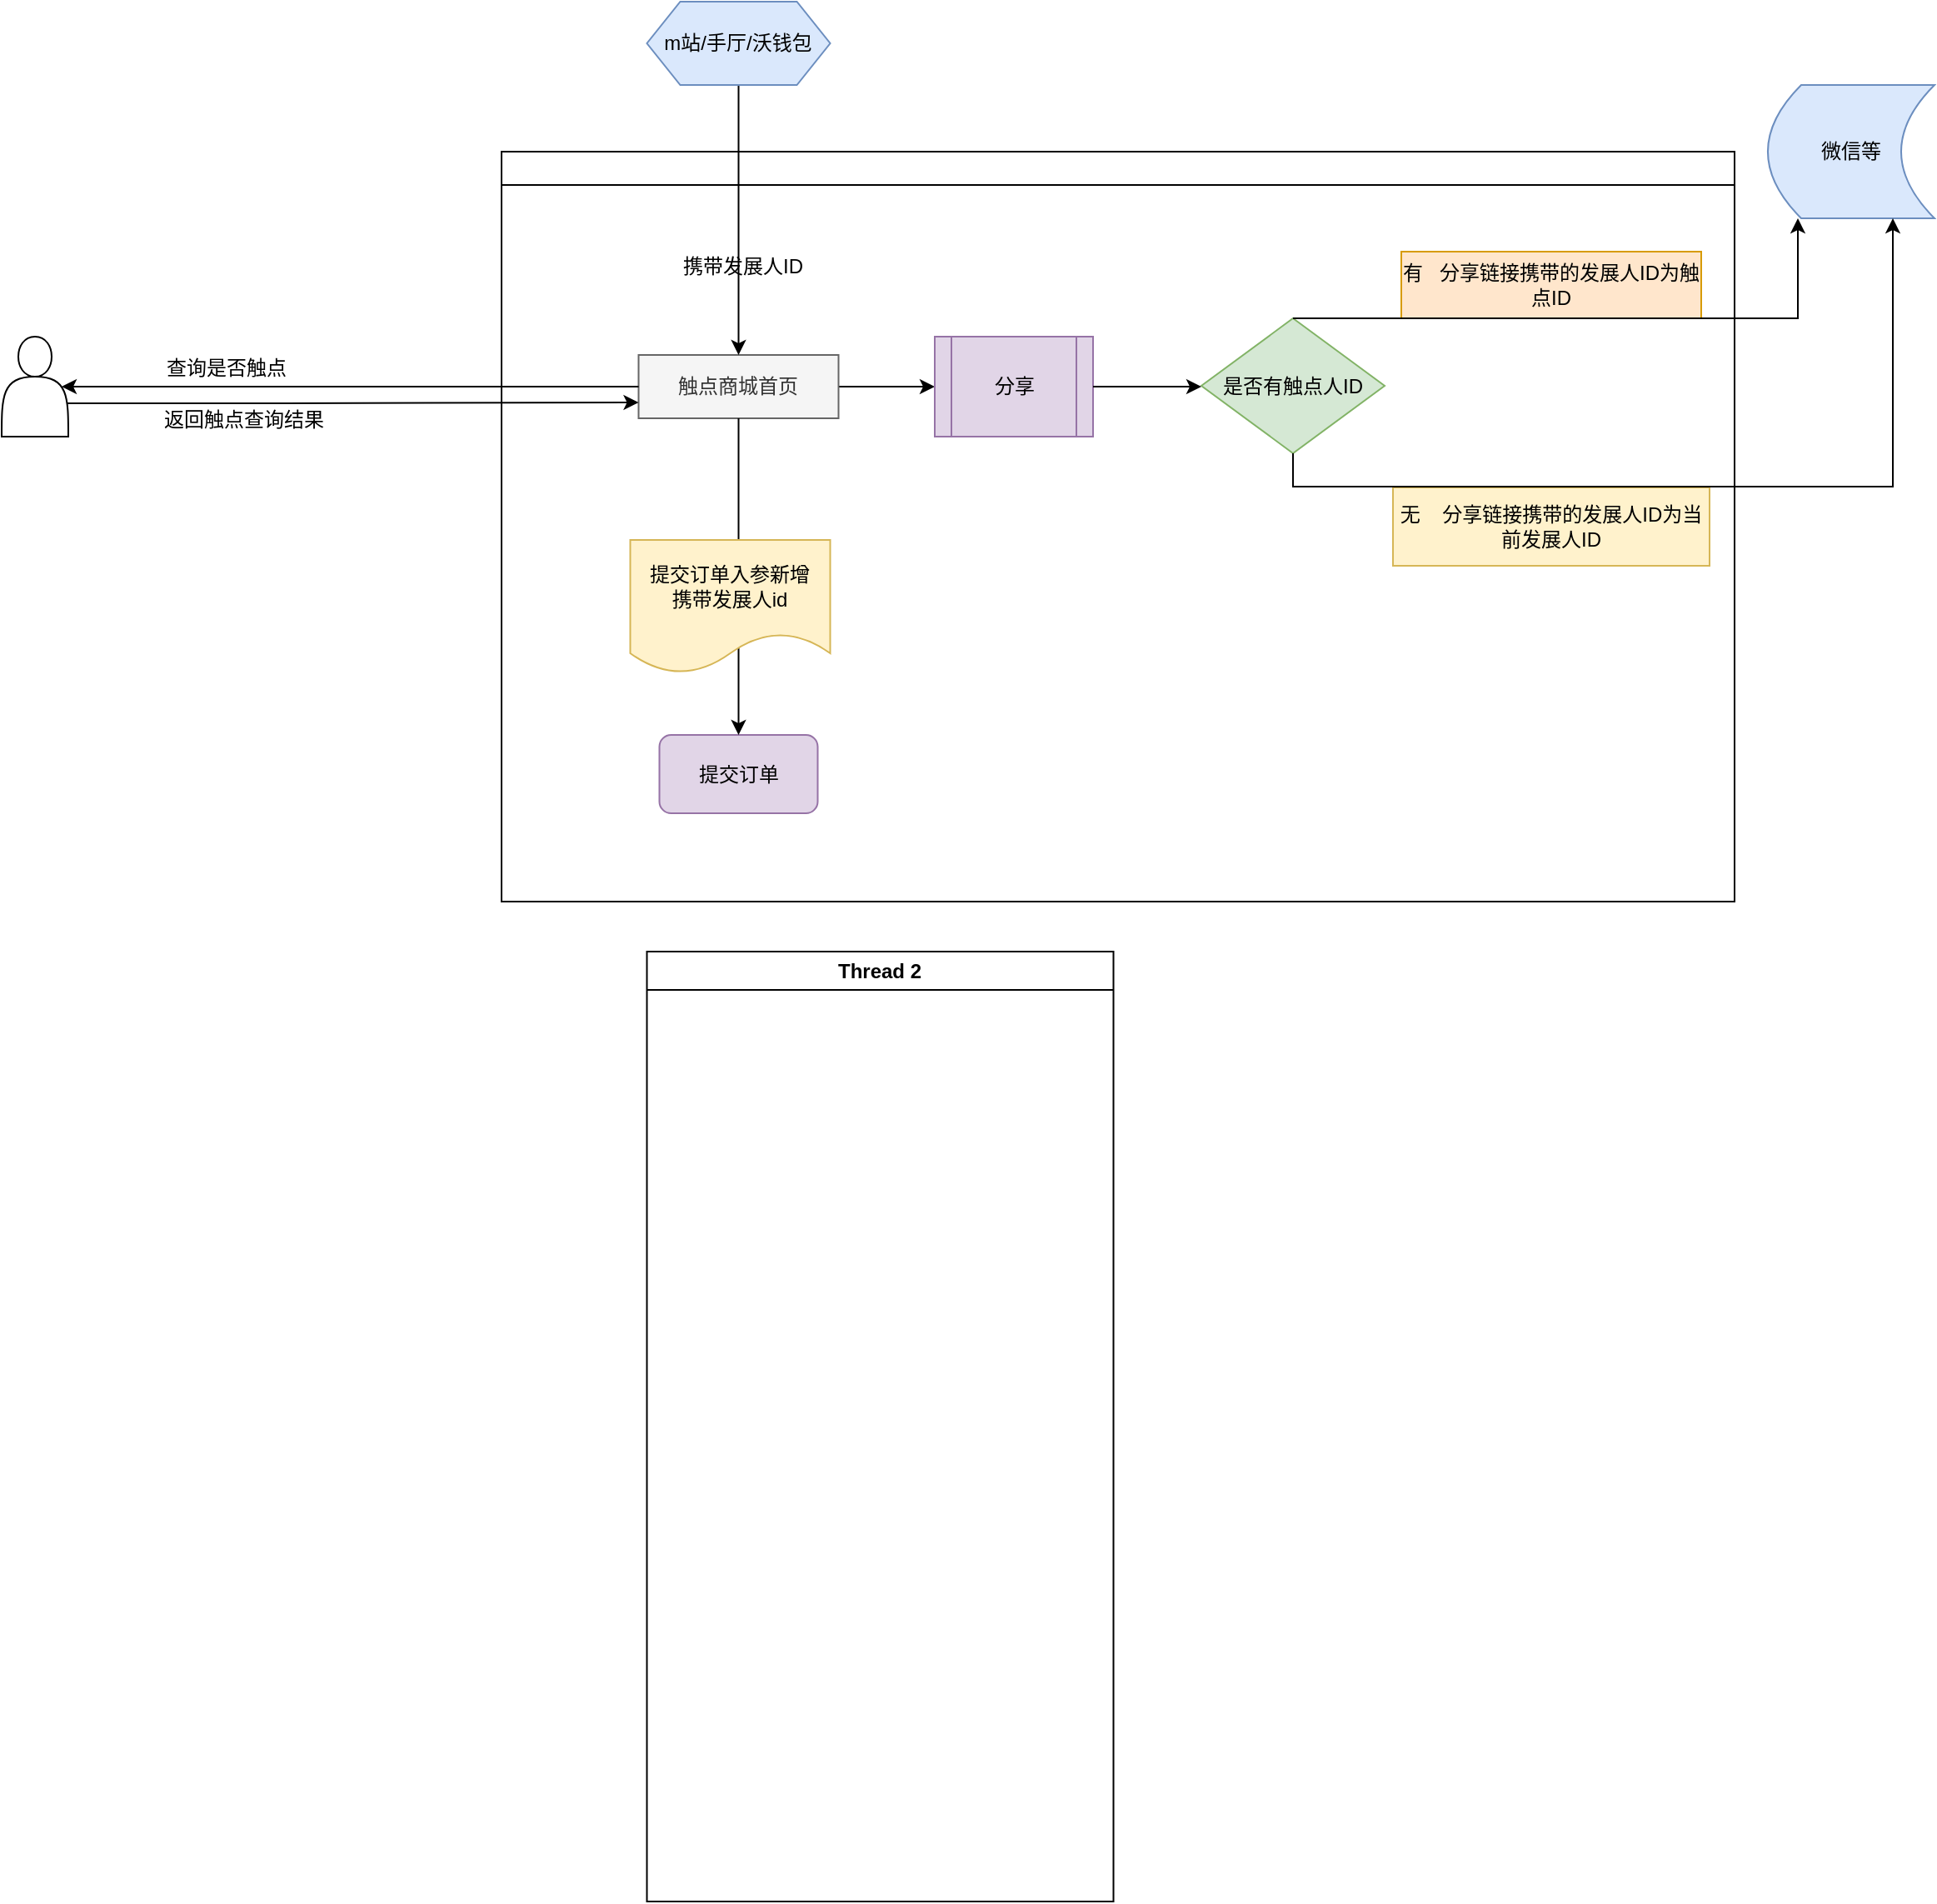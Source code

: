 <mxfile version="14.2.5" type="github">
  <diagram name="Page-1" id="e7e014a7-5840-1c2e-5031-d8a46d1fe8dd">
    <mxGraphModel dx="1204" dy="595" grid="1" gridSize="10" guides="1" tooltips="1" connect="1" arrows="1" fold="1" page="1" pageScale="1" pageWidth="1169" pageHeight="826" background="#ffffff" math="0" shadow="0">
      <root>
        <mxCell id="0" />
        <mxCell id="1" parent="0" />
        <mxCell id="2" value="" style="swimlane;whiteSpace=wrap;startSize=20;" parent="1" vertex="1">
          <mxGeometry x="380" y="140" width="740" height="450" as="geometry" />
        </mxCell>
        <mxCell id="bWuk8rQy6wunyqJOEJpp-48" value="携带发展人ID" style="text;html=1;strokeColor=none;fillColor=none;align=center;verticalAlign=middle;whiteSpace=wrap;rounded=0;" vertex="1" parent="2">
          <mxGeometry x="99.75" y="60" width="90" height="18" as="geometry" />
        </mxCell>
        <mxCell id="bWuk8rQy6wunyqJOEJpp-93" style="edgeStyle=orthogonalEdgeStyle;rounded=0;orthogonalLoop=1;jettySize=auto;html=1;exitX=1;exitY=0.5;exitDx=0;exitDy=0;entryX=0;entryY=0.5;entryDx=0;entryDy=0;" edge="1" parent="2" source="bWuk8rQy6wunyqJOEJpp-49" target="bWuk8rQy6wunyqJOEJpp-91">
          <mxGeometry relative="1" as="geometry" />
        </mxCell>
        <mxCell id="bWuk8rQy6wunyqJOEJpp-49" value="触点商城首页" style="rounded=0;whiteSpace=wrap;html=1;fillColor=#f5f5f5;strokeColor=#666666;fontColor=#333333;" vertex="1" parent="2">
          <mxGeometry x="82.25" y="122" width="120" height="38" as="geometry" />
        </mxCell>
        <mxCell id="bWuk8rQy6wunyqJOEJpp-50" style="edgeStyle=orthogonalEdgeStyle;rounded=0;orthogonalLoop=1;jettySize=auto;html=1;exitX=0.5;exitY=1;exitDx=0;exitDy=0;" edge="1" parent="2" source="bWuk8rQy6wunyqJOEJpp-49" target="bWuk8rQy6wunyqJOEJpp-49">
          <mxGeometry relative="1" as="geometry" />
        </mxCell>
        <mxCell id="bWuk8rQy6wunyqJOEJpp-78" style="edgeStyle=orthogonalEdgeStyle;rounded=0;orthogonalLoop=1;jettySize=auto;html=1;exitX=0.5;exitY=1;exitDx=0;exitDy=0;" edge="1" parent="2">
          <mxGeometry relative="1" as="geometry">
            <mxPoint x="140" y="280" as="sourcePoint" />
            <mxPoint x="140" y="280" as="targetPoint" />
          </mxGeometry>
        </mxCell>
        <mxCell id="bWuk8rQy6wunyqJOEJpp-87" value="提交订单" style="rounded=1;whiteSpace=wrap;html=1;fillColor=#e1d5e7;strokeColor=#9673a6;" vertex="1" parent="2">
          <mxGeometry x="94.75" y="350" width="95" height="47" as="geometry" />
        </mxCell>
        <mxCell id="bWuk8rQy6wunyqJOEJpp-91" value="分享" style="shape=process;whiteSpace=wrap;html=1;backgroundOutline=1;fillColor=#e1d5e7;strokeColor=#9673a6;" vertex="1" parent="2">
          <mxGeometry x="260" y="111" width="95" height="60" as="geometry" />
        </mxCell>
        <mxCell id="bWuk8rQy6wunyqJOEJpp-86" style="edgeStyle=orthogonalEdgeStyle;rounded=0;orthogonalLoop=1;jettySize=auto;html=1;exitX=0.5;exitY=1;exitDx=0;exitDy=0;entryX=0.5;entryY=0;entryDx=0;entryDy=0;" edge="1" parent="2" source="bWuk8rQy6wunyqJOEJpp-49" target="bWuk8rQy6wunyqJOEJpp-87">
          <mxGeometry relative="1" as="geometry">
            <mxPoint x="142" y="300" as="targetPoint" />
          </mxGeometry>
        </mxCell>
        <mxCell id="bWuk8rQy6wunyqJOEJpp-88" value="提交订单入参新增&lt;br&gt;携带发展人id" style="shape=document;whiteSpace=wrap;html=1;boundedLbl=1;fillColor=#fff2cc;strokeColor=#d6b656;" vertex="1" parent="2">
          <mxGeometry x="77.25" y="233" width="120" height="80" as="geometry" />
        </mxCell>
        <mxCell id="bWuk8rQy6wunyqJOEJpp-95" value="是否有触点人ID" style="rhombus;whiteSpace=wrap;html=1;fillColor=#d5e8d4;strokeColor=#82b366;" vertex="1" parent="2">
          <mxGeometry x="420" y="100" width="110" height="81" as="geometry" />
        </mxCell>
        <mxCell id="bWuk8rQy6wunyqJOEJpp-107" value="无&amp;nbsp; &amp;nbsp; 分享链接携带的发展人ID为当前发展人ID" style="text;html=1;strokeColor=#d6b656;fillColor=#fff2cc;align=center;verticalAlign=middle;whiteSpace=wrap;rounded=0;" vertex="1" parent="2">
          <mxGeometry x="535" y="201.5" width="190" height="47" as="geometry" />
        </mxCell>
        <mxCell id="bWuk8rQy6wunyqJOEJpp-106" value="有&amp;nbsp; &amp;nbsp;分享链接携带的发展人ID为触点ID" style="text;html=1;strokeColor=#d79b00;fillColor=#ffe6cc;align=center;verticalAlign=middle;whiteSpace=wrap;rounded=0;" vertex="1" parent="2">
          <mxGeometry x="540" y="60" width="180" height="40" as="geometry" />
        </mxCell>
        <mxCell id="3" value="Thread 2" style="swimlane;whiteSpace=wrap" parent="1" vertex="1">
          <mxGeometry x="467.25" y="620" width="280" height="570" as="geometry" />
        </mxCell>
        <mxCell id="bWuk8rQy6wunyqJOEJpp-66" value="查询是否触点" style="text;html=1;strokeColor=none;fillColor=none;align=center;verticalAlign=middle;whiteSpace=wrap;rounded=0;" vertex="1" parent="1">
          <mxGeometry x="170" y="260" width="90" height="20" as="geometry" />
        </mxCell>
        <mxCell id="bWuk8rQy6wunyqJOEJpp-70" style="edgeStyle=orthogonalEdgeStyle;rounded=0;orthogonalLoop=1;jettySize=auto;html=1;exitX=0;exitY=0.5;exitDx=0;exitDy=0;entryX=0.9;entryY=0.5;entryDx=0;entryDy=0;entryPerimeter=0;" edge="1" parent="1" source="bWuk8rQy6wunyqJOEJpp-49" target="bWuk8rQy6wunyqJOEJpp-71">
          <mxGeometry relative="1" as="geometry">
            <mxPoint x="170" y="281" as="targetPoint" />
          </mxGeometry>
        </mxCell>
        <mxCell id="bWuk8rQy6wunyqJOEJpp-72" style="edgeStyle=orthogonalEdgeStyle;rounded=0;orthogonalLoop=1;jettySize=auto;html=1;exitX=0.5;exitY=1;exitDx=0;exitDy=0;entryX=0;entryY=0.75;entryDx=0;entryDy=0;" edge="1" parent="1" source="bWuk8rQy6wunyqJOEJpp-71" target="bWuk8rQy6wunyqJOEJpp-49">
          <mxGeometry relative="1" as="geometry">
            <mxPoint x="350" y="370" as="targetPoint" />
            <Array as="points">
              <mxPoint x="100" y="291" />
              <mxPoint x="250" y="291" />
            </Array>
          </mxGeometry>
        </mxCell>
        <mxCell id="bWuk8rQy6wunyqJOEJpp-71" value="" style="shape=actor;whiteSpace=wrap;html=1;" vertex="1" parent="1">
          <mxGeometry x="80" y="251" width="40" height="60" as="geometry" />
        </mxCell>
        <mxCell id="bWuk8rQy6wunyqJOEJpp-74" value="返回触点查询结果" style="text;html=1;align=center;verticalAlign=middle;resizable=0;points=[];autosize=1;" vertex="1" parent="1">
          <mxGeometry x="170" y="291" width="110" height="20" as="geometry" />
        </mxCell>
        <mxCell id="bWuk8rQy6wunyqJOEJpp-94" style="edgeStyle=orthogonalEdgeStyle;rounded=0;orthogonalLoop=1;jettySize=auto;html=1;exitX=1;exitY=0.5;exitDx=0;exitDy=0;" edge="1" parent="1" source="bWuk8rQy6wunyqJOEJpp-91">
          <mxGeometry relative="1" as="geometry">
            <mxPoint x="800" y="281" as="targetPoint" />
          </mxGeometry>
        </mxCell>
        <mxCell id="bWuk8rQy6wunyqJOEJpp-96" value="微信等" style="shape=dataStorage;whiteSpace=wrap;html=1;fixedSize=1;fillColor=#dae8fc;strokeColor=#6c8ebf;" vertex="1" parent="1">
          <mxGeometry x="1140" y="100" width="100" height="80" as="geometry" />
        </mxCell>
        <mxCell id="bWuk8rQy6wunyqJOEJpp-102" style="edgeStyle=orthogonalEdgeStyle;rounded=0;orthogonalLoop=1;jettySize=auto;html=1;exitX=0.5;exitY=0;exitDx=0;exitDy=0;" edge="1" parent="1" source="bWuk8rQy6wunyqJOEJpp-95">
          <mxGeometry relative="1" as="geometry">
            <mxPoint x="1158" y="180" as="targetPoint" />
            <Array as="points">
              <mxPoint x="1158" y="240" />
            </Array>
          </mxGeometry>
        </mxCell>
        <mxCell id="bWuk8rQy6wunyqJOEJpp-109" style="edgeStyle=orthogonalEdgeStyle;rounded=0;orthogonalLoop=1;jettySize=auto;html=1;exitX=0.5;exitY=1;exitDx=0;exitDy=0;entryX=0.5;entryY=0;entryDx=0;entryDy=0;" edge="1" parent="1" source="bWuk8rQy6wunyqJOEJpp-85" target="bWuk8rQy6wunyqJOEJpp-49">
          <mxGeometry relative="1" as="geometry" />
        </mxCell>
        <mxCell id="bWuk8rQy6wunyqJOEJpp-85" value="&lt;span&gt;m站/手厅/沃钱包&lt;/span&gt;" style="shape=hexagon;perimeter=hexagonPerimeter2;whiteSpace=wrap;html=1;fixedSize=1;fillColor=#dae8fc;strokeColor=#6c8ebf;" vertex="1" parent="1">
          <mxGeometry x="467.25" y="50" width="110" height="50" as="geometry" />
        </mxCell>
        <mxCell id="bWuk8rQy6wunyqJOEJpp-110" style="edgeStyle=orthogonalEdgeStyle;rounded=0;orthogonalLoop=1;jettySize=auto;html=1;exitX=0.5;exitY=1;exitDx=0;exitDy=0;entryX=0.75;entryY=1;entryDx=0;entryDy=0;" edge="1" parent="1" source="bWuk8rQy6wunyqJOEJpp-95" target="bWuk8rQy6wunyqJOEJpp-96">
          <mxGeometry relative="1" as="geometry">
            <mxPoint x="1160" y="230" as="targetPoint" />
          </mxGeometry>
        </mxCell>
      </root>
    </mxGraphModel>
  </diagram>
</mxfile>
